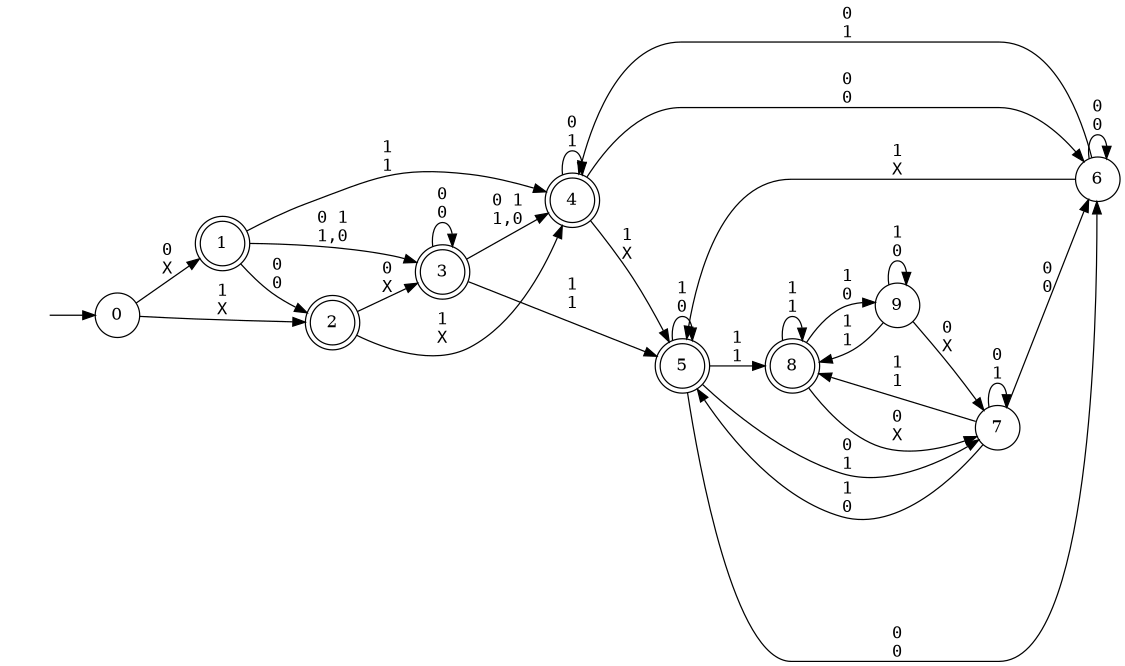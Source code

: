 digraph MONA_DFA {
 rankdir = LR;
 center = true;
 size = "7.5,10.5";
 edge [fontname = Courier];
 node [height = .5, width = .5];
 node [shape = doublecircle]; 1; 2; 3; 4; 5; 8;
 node [shape = circle]; 0; 6; 7; 9;
 node [shape = box];
 init [shape = plaintext, label = ""];
 init -> 0;
 0 -> 1 [label="0\nX"];
 0 -> 2 [label="1\nX"];
 1 -> 2 [label="0\n0"];
 1 -> 3 [label="0 1\n1,0"];
 1 -> 4 [label="1\n1"];
 2 -> 3 [label="0\nX"];
 2 -> 4 [label="1\nX"];
 3 -> 3 [label="0\n0"];
 3 -> 4 [label="0 1\n1,0"];
 3 -> 5 [label="1\n1"];
 4 -> 4 [label="0\n1"];
 4 -> 5 [label="1\nX"];
 4 -> 6 [label="0\n0"];
 5 -> 5 [label="1\n0"];
 5 -> 6 [label="0\n0"];
 5 -> 7 [label="0\n1"];
 5 -> 8 [label="1\n1"];
 6 -> 4 [label="0\n1"];
 6 -> 5 [label="1\nX"];
 6 -> 6 [label="0\n0"];
 7 -> 5 [label="1\n0"];
 7 -> 6 [label="0\n0"];
 7 -> 7 [label="0\n1"];
 7 -> 8 [label="1\n1"];
 8 -> 7 [label="0\nX"];
 8 -> 8 [label="1\n1"];
 8 -> 9 [label="1\n0"];
 9 -> 7 [label="0\nX"];
 9 -> 8 [label="1\n1"];
 9 -> 9 [label="1\n0"];
}
